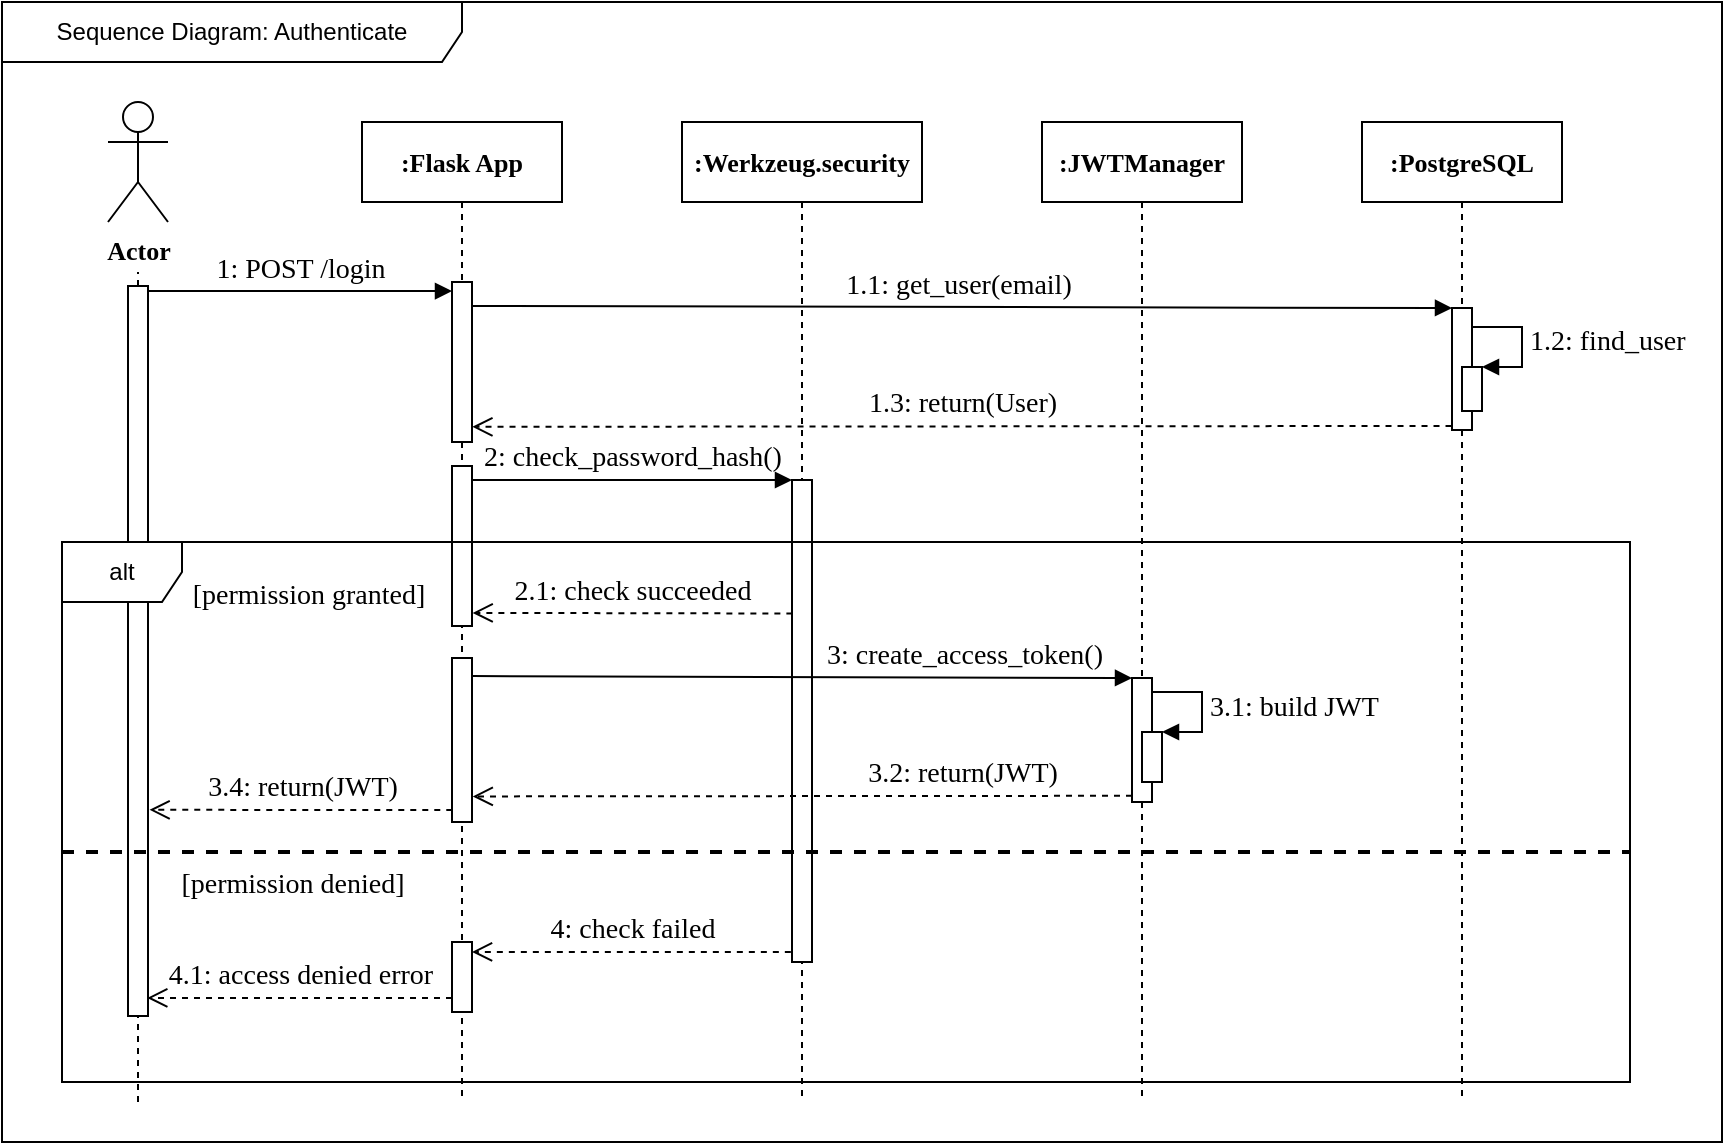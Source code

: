 <mxfile version="13.6.4" type="github">
  <diagram id="kgpKYQtTHZ0yAKxKKP6v" name="Page-1">
    <mxGraphModel dx="1221" dy="587" grid="1" gridSize="10" guides="1" tooltips="1" connect="1" arrows="1" fold="1" page="1" pageScale="1" pageWidth="850" pageHeight="1100" math="0" shadow="0" extFonts="Old Standard TT^https://fonts.googleapis.com/css?family=Old+Standard+TT">
      <root>
        <mxCell id="0" />
        <mxCell id="1" parent="0" />
        <mxCell id="PiKniOWdtxUf1WEHc2kO-1" value="Sequence Diagram: Authenticate" style="shape=umlFrame;whiteSpace=wrap;html=1;width=230;height=30;" vertex="1" parent="1">
          <mxGeometry x="180" y="30" width="860" height="570" as="geometry" />
        </mxCell>
        <mxCell id="won6xVCmw4BPkQLx-nKb-31" value="" style="endArrow=none;dashed=1;html=1;" parent="1" edge="1">
          <mxGeometry width="50" height="50" relative="1" as="geometry">
            <mxPoint x="248" y="580" as="sourcePoint" />
            <mxPoint x="248" y="165" as="targetPoint" />
            <Array as="points">
              <mxPoint x="248" y="255" />
            </Array>
          </mxGeometry>
        </mxCell>
        <mxCell id="won6xVCmw4BPkQLx-nKb-44" value="" style="html=1;points=[];perimeter=orthogonalPerimeter;strokeWidth=1;fillColor=#ffffff;" parent="1" vertex="1">
          <mxGeometry x="243" y="172" width="10" height="365" as="geometry" />
        </mxCell>
        <mxCell id="won6xVCmw4BPkQLx-nKb-17" value="&lt;font style=&quot;font-size: 14px&quot; face=&quot;Old Standard TT&quot;&gt;1: POST /login&lt;/font&gt;" style="html=1;verticalAlign=bottom;startArrow=none;endArrow=block;startSize=8;exitX=1.02;exitY=0.007;exitDx=0;exitDy=0;exitPerimeter=0;startFill=0;labelBackgroundColor=none;" parent="1" source="won6xVCmw4BPkQLx-nKb-44" target="won6xVCmw4BPkQLx-nKb-16" edge="1">
          <mxGeometry relative="1" as="geometry">
            <mxPoint x="249.3" y="171.88" as="sourcePoint" />
          </mxGeometry>
        </mxCell>
        <mxCell id="won6xVCmw4BPkQLx-nKb-10" value="&lt;font style=&quot;font-size: 13px&quot; face=&quot;Old Standard TT&quot;&gt;&lt;b&gt;:Werkzeug.security&lt;/b&gt;&lt;/font&gt;" style="shape=umlLifeline;perimeter=lifelinePerimeter;whiteSpace=wrap;html=1;container=1;collapsible=0;recursiveResize=0;outlineConnect=0;" parent="1" vertex="1">
          <mxGeometry x="520" y="90" width="120" height="490" as="geometry" />
        </mxCell>
        <mxCell id="won6xVCmw4BPkQLx-nKb-11" value="&lt;font face=&quot;Old Standard TT&quot; size=&quot;1&quot;&gt;&lt;b style=&quot;font-size: 13px&quot;&gt;:PostgreSQL&lt;/b&gt;&lt;/font&gt;" style="shape=umlLifeline;perimeter=lifelinePerimeter;whiteSpace=wrap;html=1;container=1;collapsible=0;recursiveResize=0;outlineConnect=0;" parent="1" vertex="1">
          <mxGeometry x="860" y="90" width="100" height="490" as="geometry" />
        </mxCell>
        <mxCell id="won6xVCmw4BPkQLx-nKb-13" value="" style="html=1;points=[];perimeter=orthogonalPerimeter;" parent="won6xVCmw4BPkQLx-nKb-11" vertex="1">
          <mxGeometry x="45" y="93" width="10" height="61" as="geometry" />
        </mxCell>
        <mxCell id="won6xVCmw4BPkQLx-nKb-20" value="&lt;font style=&quot;font-size: 14px&quot; face=&quot;Old Standard TT&quot;&gt;1.2: find_user&lt;/font&gt;" style="edgeStyle=orthogonalEdgeStyle;html=1;align=left;spacingLeft=2;endArrow=block;rounded=0;entryX=1;entryY=0;labelBackgroundColor=none;" parent="won6xVCmw4BPkQLx-nKb-11" target="won6xVCmw4BPkQLx-nKb-19" edge="1">
          <mxGeometry relative="1" as="geometry">
            <mxPoint x="55" y="102.5" as="sourcePoint" />
            <Array as="points">
              <mxPoint x="80" y="102.5" />
            </Array>
          </mxGeometry>
        </mxCell>
        <mxCell id="won6xVCmw4BPkQLx-nKb-19" value="" style="html=1;points=[];perimeter=orthogonalPerimeter;" parent="won6xVCmw4BPkQLx-nKb-11" vertex="1">
          <mxGeometry x="50" y="122.5" width="10" height="22" as="geometry" />
        </mxCell>
        <mxCell id="won6xVCmw4BPkQLx-nKb-14" value="&lt;font face=&quot;Old Standard TT&quot; style=&quot;font-size: 14px&quot;&gt;1.1: get_user(email)&lt;/font&gt;" style="html=1;verticalAlign=bottom;endArrow=block;entryX=0;entryY=0;labelBackgroundColor=none;" parent="1" target="won6xVCmw4BPkQLx-nKb-13" edge="1">
          <mxGeometry relative="1" as="geometry">
            <mxPoint x="410.1" y="182.0" as="sourcePoint" />
          </mxGeometry>
        </mxCell>
        <mxCell id="won6xVCmw4BPkQLx-nKb-15" value="&lt;font style=&quot;font-size: 14px&quot; face=&quot;Old Standard TT&quot;&gt;1.3: return(User)&lt;/font&gt;" style="html=1;verticalAlign=bottom;endArrow=open;dashed=1;endSize=8;exitX=-0.024;exitY=0.967;exitDx=0;exitDy=0;exitPerimeter=0;labelBackgroundColor=none;entryX=1.017;entryY=0.905;entryDx=0;entryDy=0;entryPerimeter=0;" parent="1" source="won6xVCmw4BPkQLx-nKb-13" target="won6xVCmw4BPkQLx-nKb-16" edge="1">
          <mxGeometry relative="1" as="geometry">
            <mxPoint x="410.267" y="242" as="targetPoint" />
            <mxPoint x="900" y="242" as="sourcePoint" />
          </mxGeometry>
        </mxCell>
        <mxCell id="won6xVCmw4BPkQLx-nKb-22" value="" style="html=1;points=[];perimeter=orthogonalPerimeter;" parent="1" vertex="1">
          <mxGeometry x="575" y="269" width="10" height="241" as="geometry" />
        </mxCell>
        <mxCell id="won6xVCmw4BPkQLx-nKb-23" value="&lt;font style=&quot;font-size: 14px&quot; face=&quot;Old Standard TT&quot;&gt;2: check_password_hash()&lt;/font&gt;" style="verticalAlign=bottom;endArrow=block;entryX=0;entryY=0;labelBackgroundColor=none;html=1;" parent="1" edge="1">
          <mxGeometry relative="1" as="geometry">
            <mxPoint x="415" y="269.0" as="sourcePoint" />
            <mxPoint x="575" y="269.0" as="targetPoint" />
          </mxGeometry>
        </mxCell>
        <mxCell id="won6xVCmw4BPkQLx-nKb-24" value="&lt;font style=&quot;font-size: 14px&quot; face=&quot;Old Standard TT&quot;&gt;2.1: check succeeded&lt;/font&gt;" style="html=1;verticalAlign=bottom;endArrow=open;dashed=1;endSize=8;exitX=0.019;exitY=0.277;exitDx=0;exitDy=0;exitPerimeter=0;entryX=1.032;entryY=0.918;entryDx=0;entryDy=0;entryPerimeter=0;labelBackgroundColor=none;" parent="1" source="won6xVCmw4BPkQLx-nKb-22" target="won6xVCmw4BPkQLx-nKb-21" edge="1">
          <mxGeometry relative="1" as="geometry">
            <mxPoint x="409.929" y="335.868" as="targetPoint" />
          </mxGeometry>
        </mxCell>
        <mxCell id="won6xVCmw4BPkQLx-nKb-28" value="&lt;font face=&quot;Old Standard TT&quot; style=&quot;font-size: 13px&quot;&gt;&lt;b&gt;Actor&lt;/b&gt;&lt;/font&gt;" style="shape=umlActor;verticalLabelPosition=bottom;verticalAlign=top;html=1;" parent="1" vertex="1">
          <mxGeometry x="233" y="80" width="30" height="60" as="geometry" />
        </mxCell>
        <mxCell id="won6xVCmw4BPkQLx-nKb-9" value="&lt;font face=&quot;Old Standard TT&quot; style=&quot;font-size: 13px&quot;&gt;&lt;b&gt;:Flask App&lt;/b&gt;&lt;/font&gt;" style="shape=umlLifeline;perimeter=lifelinePerimeter;whiteSpace=wrap;html=1;container=1;collapsible=0;recursiveResize=0;outlineConnect=0;" parent="1" vertex="1">
          <mxGeometry x="360" y="90" width="100" height="490" as="geometry" />
        </mxCell>
        <mxCell id="won6xVCmw4BPkQLx-nKb-16" value="" style="html=1;points=[];perimeter=orthogonalPerimeter;" parent="won6xVCmw4BPkQLx-nKb-9" vertex="1">
          <mxGeometry x="45" y="80" width="10" height="80" as="geometry" />
        </mxCell>
        <mxCell id="won6xVCmw4BPkQLx-nKb-21" value="" style="html=1;points=[];perimeter=orthogonalPerimeter;" parent="won6xVCmw4BPkQLx-nKb-9" vertex="1">
          <mxGeometry x="45" y="172" width="10" height="80" as="geometry" />
        </mxCell>
        <mxCell id="won6xVCmw4BPkQLx-nKb-37" value="" style="html=1;points=[];perimeter=orthogonalPerimeter;strokeWidth=1;fillColor=#ffffff;" parent="won6xVCmw4BPkQLx-nKb-9" vertex="1">
          <mxGeometry x="45" y="268" width="10" height="82" as="geometry" />
        </mxCell>
        <mxCell id="won6xVCmw4BPkQLx-nKb-56" value="" style="html=1;points=[];perimeter=orthogonalPerimeter;shadow=0;strokeWidth=1;fillColor=#ffffff;" parent="won6xVCmw4BPkQLx-nKb-9" vertex="1">
          <mxGeometry x="45" y="410" width="10" height="35" as="geometry" />
        </mxCell>
        <mxCell id="won6xVCmw4BPkQLx-nKb-43" value="&lt;font face=&quot;Old Standard TT&quot; style=&quot;font-size: 14px&quot;&gt;3.4: return(JWT)&lt;/font&gt;" style="html=1;verticalAlign=bottom;endArrow=open;dashed=1;endSize=8;exitX=0.014;exitY=0.943;exitDx=0;exitDy=0;exitPerimeter=0;entryX=1.078;entryY=0.728;entryDx=0;entryDy=0;entryPerimeter=0;labelBackgroundColor=none;" parent="1" edge="1">
          <mxGeometry relative="1" as="geometry">
            <mxPoint x="405.14" y="434.041" as="sourcePoint" />
            <mxPoint x="253.78" y="433.904" as="targetPoint" />
          </mxGeometry>
        </mxCell>
        <mxCell id="won6xVCmw4BPkQLx-nKb-49" value="&lt;font face=&quot;Old Standard TT&quot; style=&quot;font-size: 13px&quot;&gt;&lt;b&gt;:JWTManager&lt;/b&gt;&lt;/font&gt;" style="shape=umlLifeline;perimeter=lifelinePerimeter;whiteSpace=wrap;html=1;container=1;collapsible=0;recursiveResize=0;outlineConnect=0;" parent="1" vertex="1">
          <mxGeometry x="700" y="90" width="100" height="490" as="geometry" />
        </mxCell>
        <mxCell id="won6xVCmw4BPkQLx-nKb-38" value="" style="html=1;points=[];perimeter=orthogonalPerimeter;strokeWidth=1;fillColor=#ffffff;" parent="1" vertex="1">
          <mxGeometry x="745" y="368" width="10" height="62" as="geometry" />
        </mxCell>
        <mxCell id="won6xVCmw4BPkQLx-nKb-52" value="&lt;font style=&quot;font-size: 14px&quot; face=&quot;Old Standard TT&quot;&gt;3.1: build JWT&lt;/font&gt;" style="edgeStyle=orthogonalEdgeStyle;html=1;align=left;spacingLeft=2;endArrow=block;rounded=0;entryX=1;entryY=0;labelBackgroundColor=none;" parent="1" target="won6xVCmw4BPkQLx-nKb-53" edge="1">
          <mxGeometry relative="1" as="geometry">
            <mxPoint x="755" y="375" as="sourcePoint" />
            <Array as="points">
              <mxPoint x="780" y="375" />
            </Array>
          </mxGeometry>
        </mxCell>
        <mxCell id="won6xVCmw4BPkQLx-nKb-53" value="" style="html=1;points=[];perimeter=orthogonalPerimeter;strokeWidth=1;fillColor=#ffffff;" parent="1" vertex="1">
          <mxGeometry x="750" y="395" width="10" height="25" as="geometry" />
        </mxCell>
        <mxCell id="won6xVCmw4BPkQLx-nKb-36" value="[permission granted]" style="text;align=center;fontStyle=0;verticalAlign=middle;spacingLeft=3;spacingRight=3;strokeColor=none;rotatable=0;points=[[0,0.5],[1,0.5]];portConstraint=eastwest;dashed=1;fontSize=14;fontFamily=Old Standard TT;labelBackgroundColor=none;" parent="1" vertex="1">
          <mxGeometry x="278" y="316.75" width="111" height="16.5" as="geometry" />
        </mxCell>
        <mxCell id="won6xVCmw4BPkQLx-nKb-55" value="&lt;font style=&quot;font-size: 14px&quot; face=&quot;Old Standard TT&quot;&gt;4: check failed&lt;/font&gt;" style="html=1;verticalAlign=bottom;endArrow=open;dashed=1;endSize=8;exitX=-0.058;exitY=0.979;exitDx=0;exitDy=0;exitPerimeter=0;labelBackgroundColor=none;" parent="1" source="won6xVCmw4BPkQLx-nKb-22" target="won6xVCmw4BPkQLx-nKb-56" edge="1">
          <mxGeometry relative="1" as="geometry">
            <mxPoint x="450" y="505" as="targetPoint" />
            <mxPoint x="575" y="504.681" as="sourcePoint" />
          </mxGeometry>
        </mxCell>
        <mxCell id="won6xVCmw4BPkQLx-nKb-57" value="&lt;font style=&quot;font-size: 14px&quot; face=&quot;Old Standard TT&quot;&gt;4.1: access denied error&lt;/font&gt;" style="html=1;verticalAlign=bottom;endArrow=open;dashed=1;endSize=8;entryX=0.962;entryY=0.913;entryDx=0;entryDy=0;entryPerimeter=0;labelBackgroundColor=none;" parent="1" source="won6xVCmw4BPkQLx-nKb-56" edge="1">
          <mxGeometry relative="1" as="geometry">
            <mxPoint x="415.14" y="470.041" as="sourcePoint" />
            <mxPoint x="252.62" y="527.984" as="targetPoint" />
          </mxGeometry>
        </mxCell>
        <mxCell id="won6xVCmw4BPkQLx-nKb-58" value="[permission denied]" style="text;align=center;fontStyle=0;verticalAlign=middle;spacingLeft=3;spacingRight=3;strokeColor=none;rotatable=0;points=[[0,0.5],[1,0.5]];portConstraint=eastwest;dashed=1;fontSize=14;fontFamily=Old Standard TT;" parent="1" vertex="1">
          <mxGeometry x="265" y="461" width="121" height="16.5" as="geometry" />
        </mxCell>
        <mxCell id="won6xVCmw4BPkQLx-nKb-35" value="" style="line;strokeWidth=2;fillColor=none;align=left;verticalAlign=middle;spacingTop=-1;spacingLeft=3;spacingRight=3;rotatable=0;labelPosition=right;points=[];portConstraint=eastwest;dashed=1;" parent="1" vertex="1">
          <mxGeometry x="210" y="451" width="784" height="8" as="geometry" />
        </mxCell>
        <mxCell id="won6xVCmw4BPkQLx-nKb-39" value="&lt;font style=&quot;font-size: 14px&quot; face=&quot;Old Standard TT&quot;&gt;3: create_access_token()&lt;/font&gt;" style="html=1;verticalAlign=bottom;endArrow=block;entryX=0;entryY=0;exitX=1.033;exitY=0.11;exitDx=0;exitDy=0;exitPerimeter=0;labelBackgroundColor=none;" parent="1" source="won6xVCmw4BPkQLx-nKb-37" target="won6xVCmw4BPkQLx-nKb-38" edge="1">
          <mxGeometry x="0.493" relative="1" as="geometry">
            <mxPoint x="420" y="368" as="sourcePoint" />
            <mxPoint as="offset" />
          </mxGeometry>
        </mxCell>
        <mxCell id="won6xVCmw4BPkQLx-nKb-40" value="&lt;font style=&quot;font-size: 14px&quot; face=&quot;Old Standard TT&quot;&gt;3.2: return(JWT)&lt;/font&gt;" style="html=1;verticalAlign=bottom;endArrow=open;dashed=1;endSize=8;exitX=0;exitY=0.95;labelBackgroundColor=none;entryX=1.037;entryY=0.844;entryDx=0;entryDy=0;entryPerimeter=0;" parent="1" source="won6xVCmw4BPkQLx-nKb-38" target="won6xVCmw4BPkQLx-nKb-37" edge="1">
          <mxGeometry x="-0.483" relative="1" as="geometry">
            <mxPoint x="415" y="428" as="targetPoint" />
            <mxPoint as="offset" />
          </mxGeometry>
        </mxCell>
        <mxCell id="won6xVCmw4BPkQLx-nKb-59" value="alt" style="shape=umlFrame;whiteSpace=wrap;html=1;shadow=0;" parent="1" vertex="1">
          <mxGeometry x="210" y="300" width="784" height="270" as="geometry" />
        </mxCell>
      </root>
    </mxGraphModel>
  </diagram>
</mxfile>
